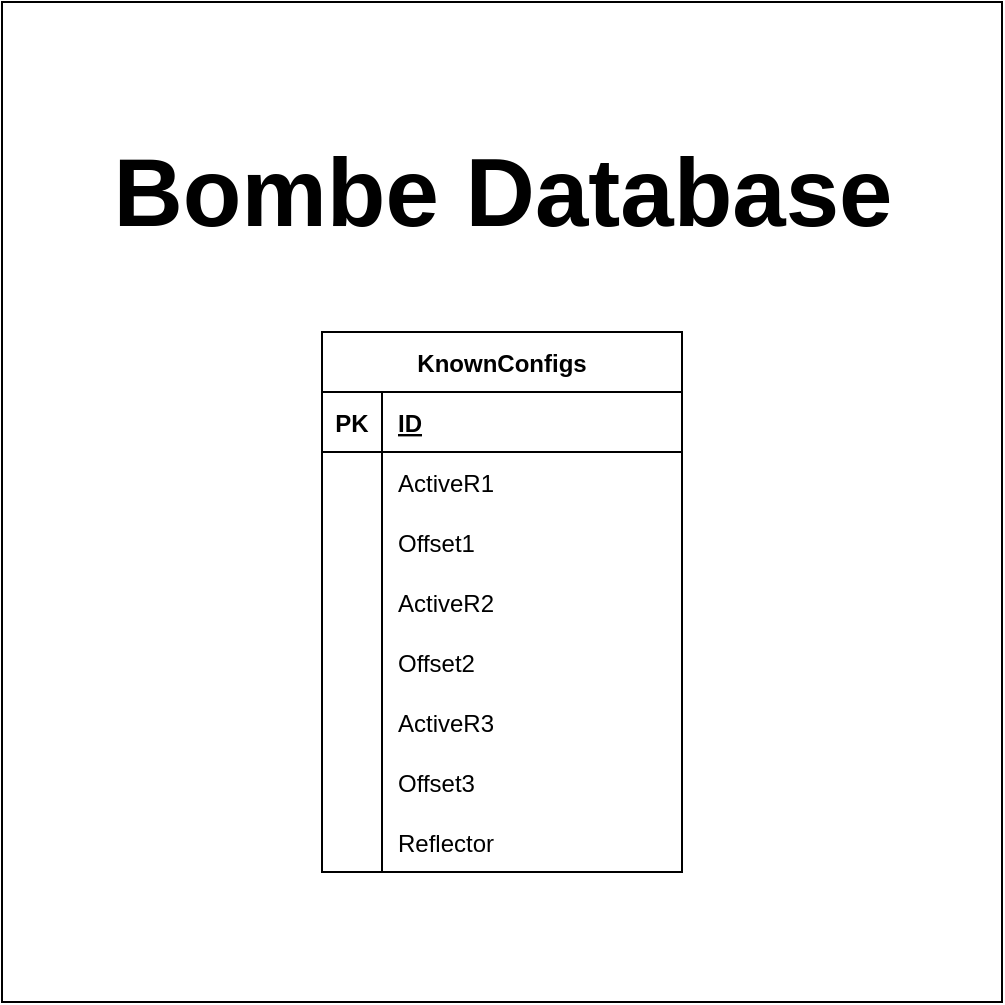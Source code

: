 <mxfile version="13.3.5" type="device"><diagram id="C5RBs43oDa-KdzZeNtuy" name="Page-1"><mxGraphModel dx="1422" dy="822" grid="1" gridSize="10" guides="1" tooltips="1" connect="1" arrows="1" fold="1" page="1" pageScale="1" pageWidth="500" pageHeight="500" math="0" shadow="0"><root><mxCell id="WIyWlLk6GJQsqaUBKTNV-0"/><mxCell id="WIyWlLk6GJQsqaUBKTNV-1" parent="WIyWlLk6GJQsqaUBKTNV-0"/><mxCell id="vXr-RyWv6xKlLPnF9FfU-0" value="" style="rounded=0;whiteSpace=wrap;html=1;" vertex="1" parent="WIyWlLk6GJQsqaUBKTNV-1"><mxGeometry width="500" height="500" as="geometry"/></mxCell><mxCell id="LKNhLkscRf30YZr_qm-1-6" value="Bombe Database" style="text;html=1;align=center;verticalAlign=middle;resizable=0;points=[];autosize=1;fontStyle=1;fontSize=48;" parent="WIyWlLk6GJQsqaUBKTNV-1" vertex="1"><mxGeometry x="50" y="65" width="400" height="60" as="geometry"/></mxCell><mxCell id="XpaykGA5gX4KIXY51M66-83" value="KnownConfigs" style="shape=table;startSize=30;container=1;collapsible=1;childLayout=tableLayout;fixedRows=1;rowLines=0;fontStyle=1;align=center;resizeLast=1;labelBackgroundColor=#ffffff;" parent="WIyWlLk6GJQsqaUBKTNV-1" vertex="1"><mxGeometry x="160" y="165" width="180" height="270" as="geometry"><mxRectangle x="550" y="167" width="70" height="30" as="alternateBounds"/></mxGeometry></mxCell><mxCell id="XpaykGA5gX4KIXY51M66-84" value="" style="shape=partialRectangle;collapsible=0;dropTarget=0;pointerEvents=0;fillColor=none;top=0;left=0;bottom=1;right=0;points=[[0,0.5],[1,0.5]];portConstraint=eastwest;" parent="XpaykGA5gX4KIXY51M66-83" vertex="1"><mxGeometry y="30" width="180" height="30" as="geometry"/></mxCell><mxCell id="XpaykGA5gX4KIXY51M66-85" value="PK" style="shape=partialRectangle;connectable=0;fillColor=none;top=0;left=0;bottom=0;right=0;fontStyle=1;overflow=hidden;" parent="XpaykGA5gX4KIXY51M66-84" vertex="1"><mxGeometry width="30" height="30" as="geometry"/></mxCell><mxCell id="XpaykGA5gX4KIXY51M66-86" value="ID" style="shape=partialRectangle;connectable=0;fillColor=none;top=0;left=0;bottom=0;right=0;align=left;spacingLeft=6;fontStyle=5;overflow=hidden;" parent="XpaykGA5gX4KIXY51M66-84" vertex="1"><mxGeometry x="30" width="150" height="30" as="geometry"/></mxCell><mxCell id="XpaykGA5gX4KIXY51M66-87" value="" style="shape=partialRectangle;collapsible=0;dropTarget=0;pointerEvents=0;fillColor=none;top=0;left=0;bottom=0;right=0;points=[[0,0.5],[1,0.5]];portConstraint=eastwest;" parent="XpaykGA5gX4KIXY51M66-83" vertex="1"><mxGeometry y="60" width="180" height="30" as="geometry"/></mxCell><mxCell id="XpaykGA5gX4KIXY51M66-88" value="" style="shape=partialRectangle;connectable=0;fillColor=none;top=0;left=0;bottom=0;right=0;editable=1;overflow=hidden;" parent="XpaykGA5gX4KIXY51M66-87" vertex="1"><mxGeometry width="30" height="30" as="geometry"/></mxCell><mxCell id="XpaykGA5gX4KIXY51M66-89" value="ActiveR1" style="shape=partialRectangle;connectable=0;fillColor=none;top=0;left=0;bottom=0;right=0;align=left;spacingLeft=6;overflow=hidden;" parent="XpaykGA5gX4KIXY51M66-87" vertex="1"><mxGeometry x="30" width="150" height="30" as="geometry"/></mxCell><mxCell id="XpaykGA5gX4KIXY51M66-90" value="" style="shape=partialRectangle;collapsible=0;dropTarget=0;pointerEvents=0;fillColor=none;top=0;left=0;bottom=0;right=0;points=[[0,0.5],[1,0.5]];portConstraint=eastwest;" parent="XpaykGA5gX4KIXY51M66-83" vertex="1"><mxGeometry y="90" width="180" height="30" as="geometry"/></mxCell><mxCell id="XpaykGA5gX4KIXY51M66-91" value="" style="shape=partialRectangle;connectable=0;fillColor=none;top=0;left=0;bottom=0;right=0;editable=1;overflow=hidden;" parent="XpaykGA5gX4KIXY51M66-90" vertex="1"><mxGeometry width="30" height="30" as="geometry"/></mxCell><mxCell id="XpaykGA5gX4KIXY51M66-92" value="Offset1" style="shape=partialRectangle;connectable=0;fillColor=none;top=0;left=0;bottom=0;right=0;align=left;spacingLeft=6;overflow=hidden;" parent="XpaykGA5gX4KIXY51M66-90" vertex="1"><mxGeometry x="30" width="150" height="30" as="geometry"/></mxCell><mxCell id="XpaykGA5gX4KIXY51M66-93" value="" style="shape=partialRectangle;collapsible=0;dropTarget=0;pointerEvents=0;fillColor=none;top=0;left=0;bottom=0;right=0;points=[[0,0.5],[1,0.5]];portConstraint=eastwest;" parent="XpaykGA5gX4KIXY51M66-83" vertex="1"><mxGeometry y="120" width="180" height="30" as="geometry"/></mxCell><mxCell id="XpaykGA5gX4KIXY51M66-94" value="" style="shape=partialRectangle;connectable=0;fillColor=none;top=0;left=0;bottom=0;right=0;editable=1;overflow=hidden;" parent="XpaykGA5gX4KIXY51M66-93" vertex="1"><mxGeometry width="30" height="30" as="geometry"/></mxCell><mxCell id="XpaykGA5gX4KIXY51M66-95" value="ActiveR2" style="shape=partialRectangle;connectable=0;fillColor=none;top=0;left=0;bottom=0;right=0;align=left;spacingLeft=6;overflow=hidden;" parent="XpaykGA5gX4KIXY51M66-93" vertex="1"><mxGeometry x="30" width="150" height="30" as="geometry"/></mxCell><mxCell id="XpaykGA5gX4KIXY51M66-96" value="" style="shape=partialRectangle;collapsible=0;dropTarget=0;pointerEvents=0;fillColor=none;top=0;left=0;bottom=0;right=0;points=[[0,0.5],[1,0.5]];portConstraint=eastwest;" parent="XpaykGA5gX4KIXY51M66-83" vertex="1"><mxGeometry y="150" width="180" height="30" as="geometry"/></mxCell><mxCell id="XpaykGA5gX4KIXY51M66-97" value="" style="shape=partialRectangle;connectable=0;fillColor=none;top=0;left=0;bottom=0;right=0;editable=1;overflow=hidden;" parent="XpaykGA5gX4KIXY51M66-96" vertex="1"><mxGeometry width="30" height="30" as="geometry"/></mxCell><mxCell id="XpaykGA5gX4KIXY51M66-98" value="Offset2" style="shape=partialRectangle;connectable=0;fillColor=none;top=0;left=0;bottom=0;right=0;align=left;spacingLeft=6;overflow=hidden;" parent="XpaykGA5gX4KIXY51M66-96" vertex="1"><mxGeometry x="30" width="150" height="30" as="geometry"/></mxCell><mxCell id="XpaykGA5gX4KIXY51M66-99" value="" style="shape=partialRectangle;collapsible=0;dropTarget=0;pointerEvents=0;fillColor=none;top=0;left=0;bottom=0;right=0;points=[[0,0.5],[1,0.5]];portConstraint=eastwest;" parent="XpaykGA5gX4KIXY51M66-83" vertex="1"><mxGeometry y="180" width="180" height="30" as="geometry"/></mxCell><mxCell id="XpaykGA5gX4KIXY51M66-100" value="" style="shape=partialRectangle;connectable=0;fillColor=none;top=0;left=0;bottom=0;right=0;editable=1;overflow=hidden;" parent="XpaykGA5gX4KIXY51M66-99" vertex="1"><mxGeometry width="30" height="30" as="geometry"/></mxCell><mxCell id="XpaykGA5gX4KIXY51M66-101" value="ActiveR3" style="shape=partialRectangle;connectable=0;fillColor=none;top=0;left=0;bottom=0;right=0;align=left;spacingLeft=6;overflow=hidden;" parent="XpaykGA5gX4KIXY51M66-99" vertex="1"><mxGeometry x="30" width="150" height="30" as="geometry"/></mxCell><mxCell id="XpaykGA5gX4KIXY51M66-102" value="" style="shape=partialRectangle;collapsible=0;dropTarget=0;pointerEvents=0;fillColor=none;top=0;left=0;bottom=0;right=0;points=[[0,0.5],[1,0.5]];portConstraint=eastwest;" parent="XpaykGA5gX4KIXY51M66-83" vertex="1"><mxGeometry y="210" width="180" height="30" as="geometry"/></mxCell><mxCell id="XpaykGA5gX4KIXY51M66-103" value="" style="shape=partialRectangle;connectable=0;fillColor=none;top=0;left=0;bottom=0;right=0;editable=1;overflow=hidden;" parent="XpaykGA5gX4KIXY51M66-102" vertex="1"><mxGeometry width="30" height="30" as="geometry"/></mxCell><mxCell id="XpaykGA5gX4KIXY51M66-104" value="Offset3" style="shape=partialRectangle;connectable=0;fillColor=none;top=0;left=0;bottom=0;right=0;align=left;spacingLeft=6;overflow=hidden;" parent="XpaykGA5gX4KIXY51M66-102" vertex="1"><mxGeometry x="30" width="150" height="30" as="geometry"/></mxCell><mxCell id="XpaykGA5gX4KIXY51M66-105" value="" style="shape=partialRectangle;collapsible=0;dropTarget=0;pointerEvents=0;fillColor=none;top=0;left=0;bottom=0;right=0;points=[[0,0.5],[1,0.5]];portConstraint=eastwest;" parent="XpaykGA5gX4KIXY51M66-83" vertex="1"><mxGeometry y="240" width="180" height="30" as="geometry"/></mxCell><mxCell id="XpaykGA5gX4KIXY51M66-106" value="" style="shape=partialRectangle;connectable=0;fillColor=none;top=0;left=0;bottom=0;right=0;editable=1;overflow=hidden;" parent="XpaykGA5gX4KIXY51M66-105" vertex="1"><mxGeometry width="30" height="30" as="geometry"/></mxCell><mxCell id="XpaykGA5gX4KIXY51M66-107" value="Reflector" style="shape=partialRectangle;connectable=0;fillColor=none;top=0;left=0;bottom=0;right=0;align=left;spacingLeft=6;overflow=hidden;" parent="XpaykGA5gX4KIXY51M66-105" vertex="1"><mxGeometry x="30" width="150" height="30" as="geometry"/></mxCell></root></mxGraphModel></diagram></mxfile>